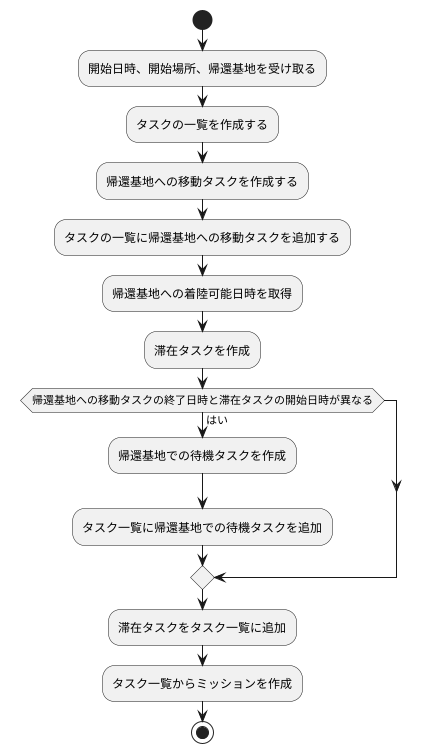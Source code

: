 @startuml build-return-base-mission-flow-chart

start

:開始日時、開始場所、帰還基地を受け取る;
:タスクの一覧を作成する;

:帰還基地への移動タスクを作成する;
:タスクの一覧に帰還基地への移動タスクを追加する;

:帰還基地への着陸可能日時を取得;
:滞在タスクを作成;

if(帰還基地への移動タスクの終了日時と滞在タスクの開始日時が異なる) then (はい)
  :帰還基地での待機タスクを作成;
  :タスク一覧に帰還基地での待機タスクを追加;
endif

:滞在タスクをタスク一覧に追加;
:タスク一覧からミッションを作成;

stop

@enduml
